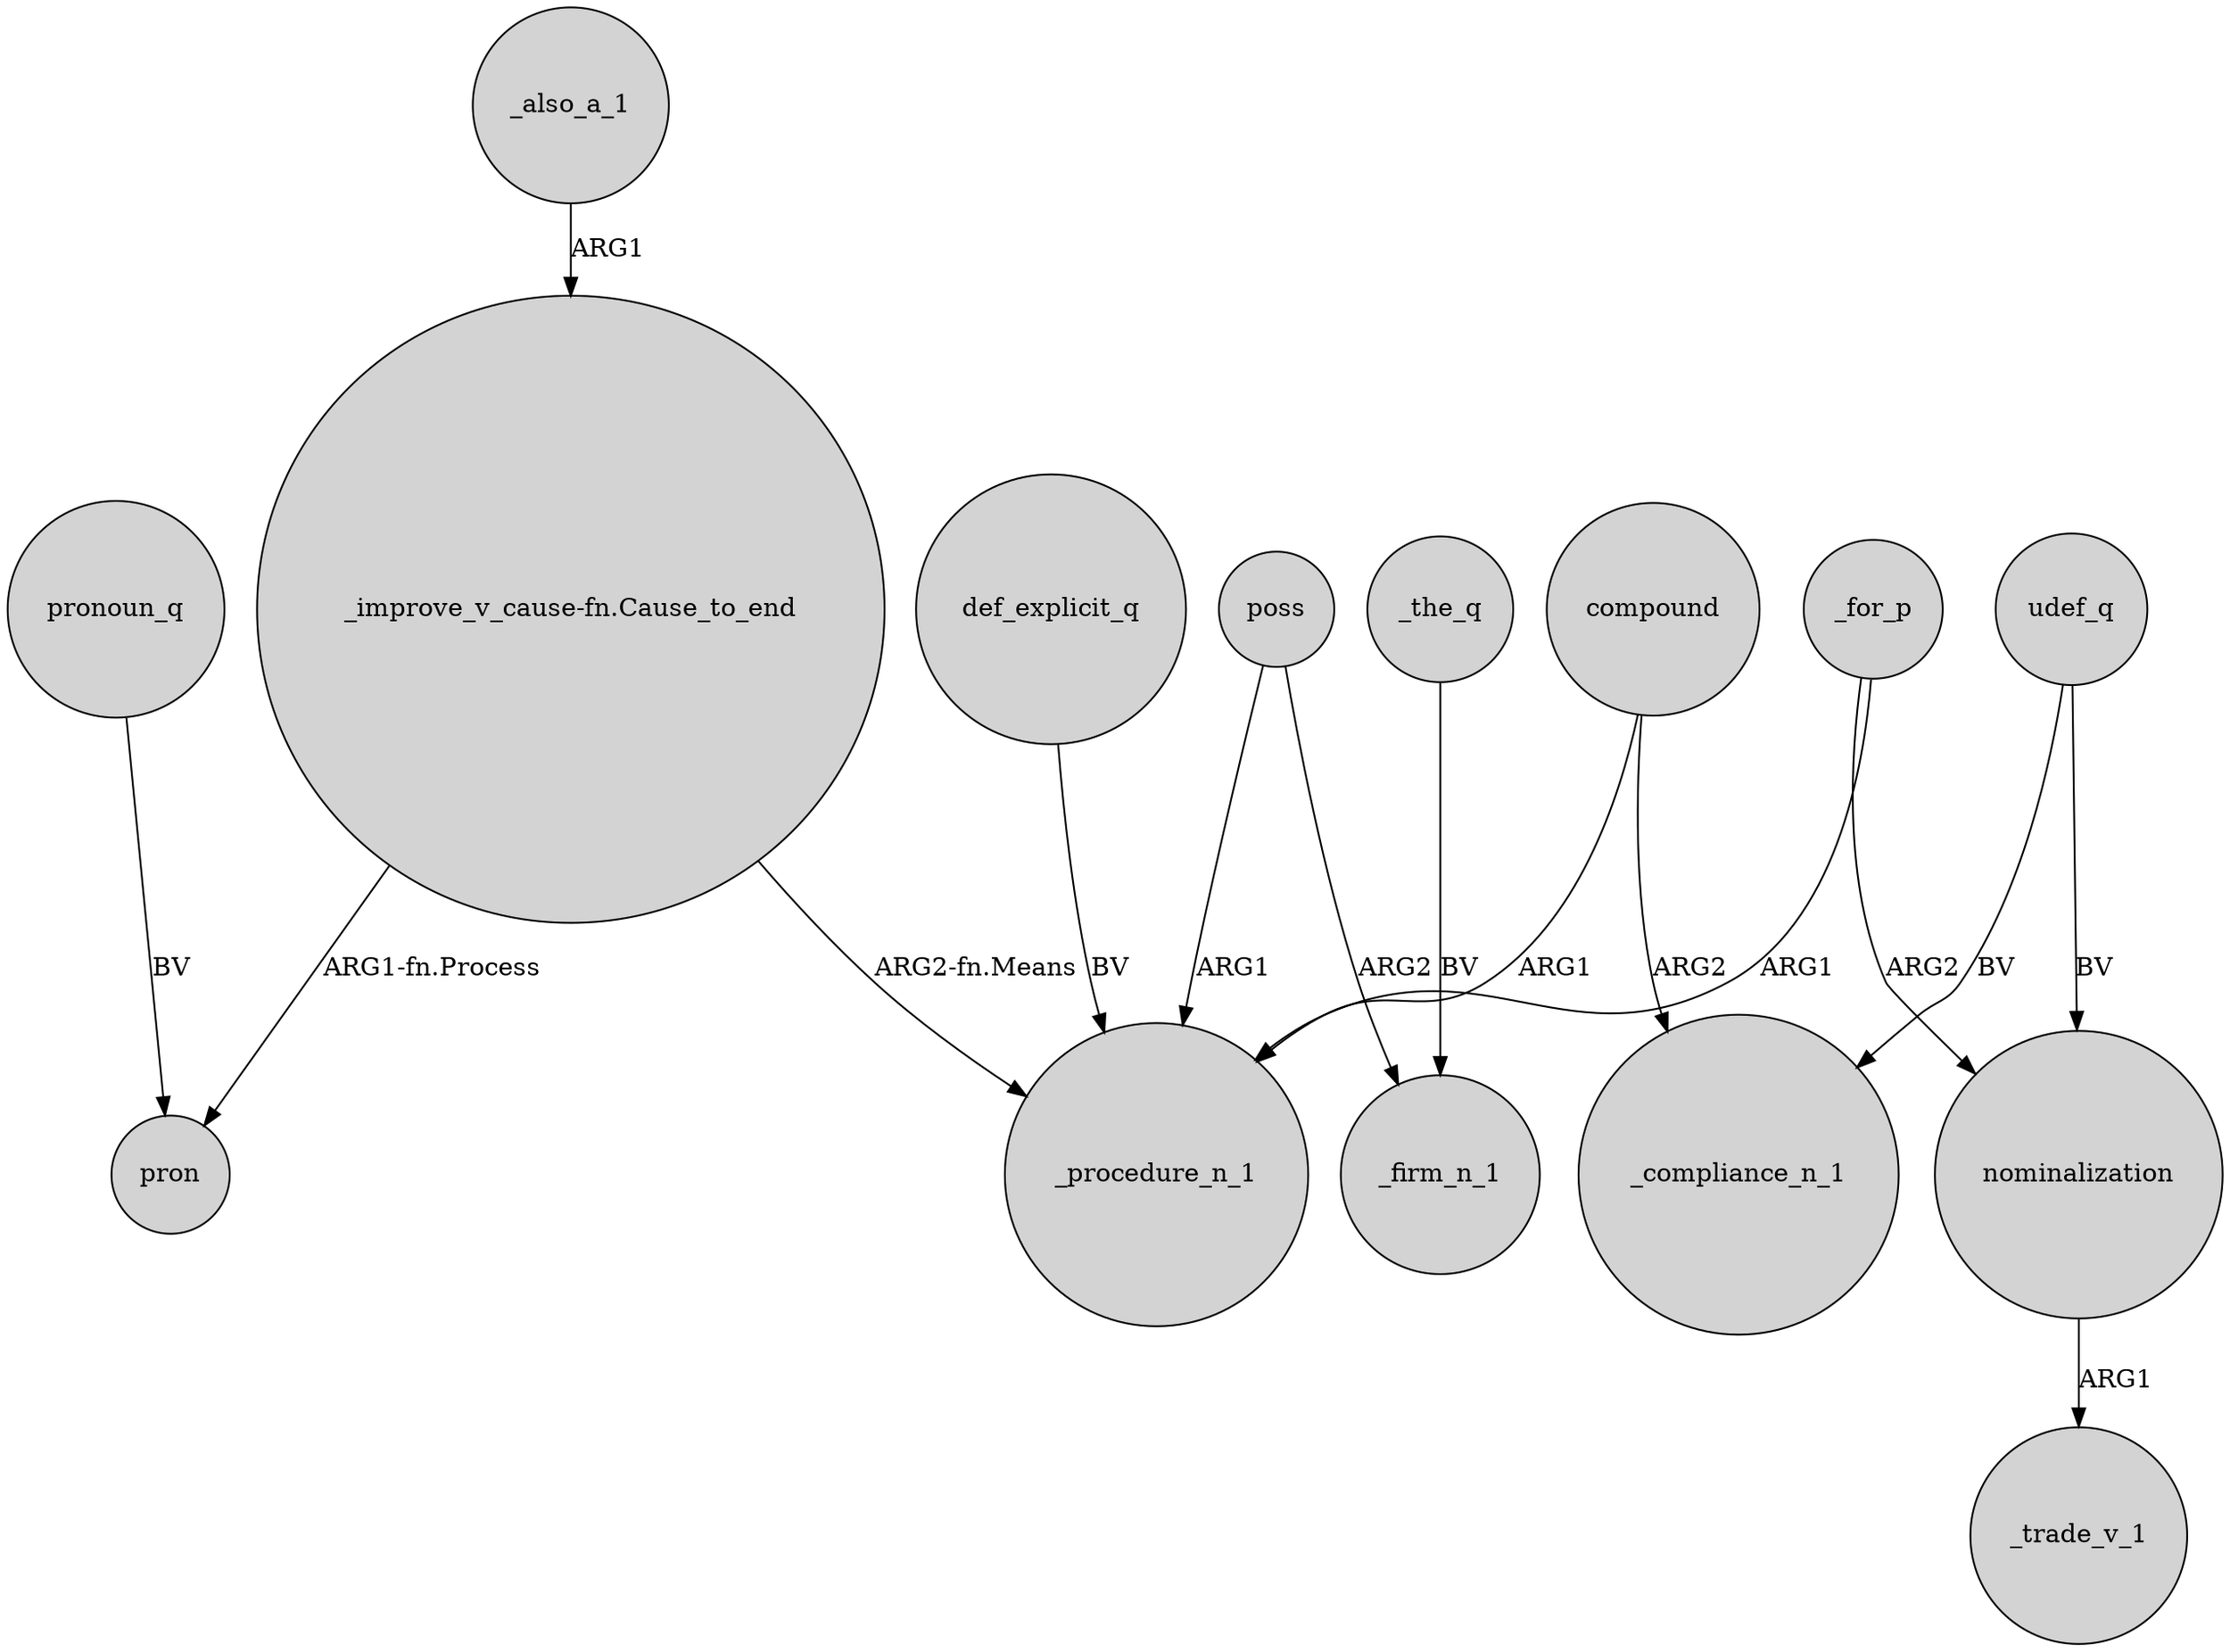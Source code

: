 digraph {
	node [shape=circle style=filled]
	"_improve_v_cause-fn.Cause_to_end" -> pron [label="ARG1-fn.Process"]
	poss -> _procedure_n_1 [label=ARG1]
	_the_q -> _firm_n_1 [label=BV]
	compound -> _compliance_n_1 [label=ARG2]
	_for_p -> _procedure_n_1 [label=ARG1]
	_for_p -> nominalization [label=ARG2]
	poss -> _firm_n_1 [label=ARG2]
	def_explicit_q -> _procedure_n_1 [label=BV]
	udef_q -> _compliance_n_1 [label=BV]
	"_improve_v_cause-fn.Cause_to_end" -> _procedure_n_1 [label="ARG2-fn.Means"]
	pronoun_q -> pron [label=BV]
	_also_a_1 -> "_improve_v_cause-fn.Cause_to_end" [label=ARG1]
	nominalization -> _trade_v_1 [label=ARG1]
	compound -> _procedure_n_1 [label=ARG1]
	udef_q -> nominalization [label=BV]
}
